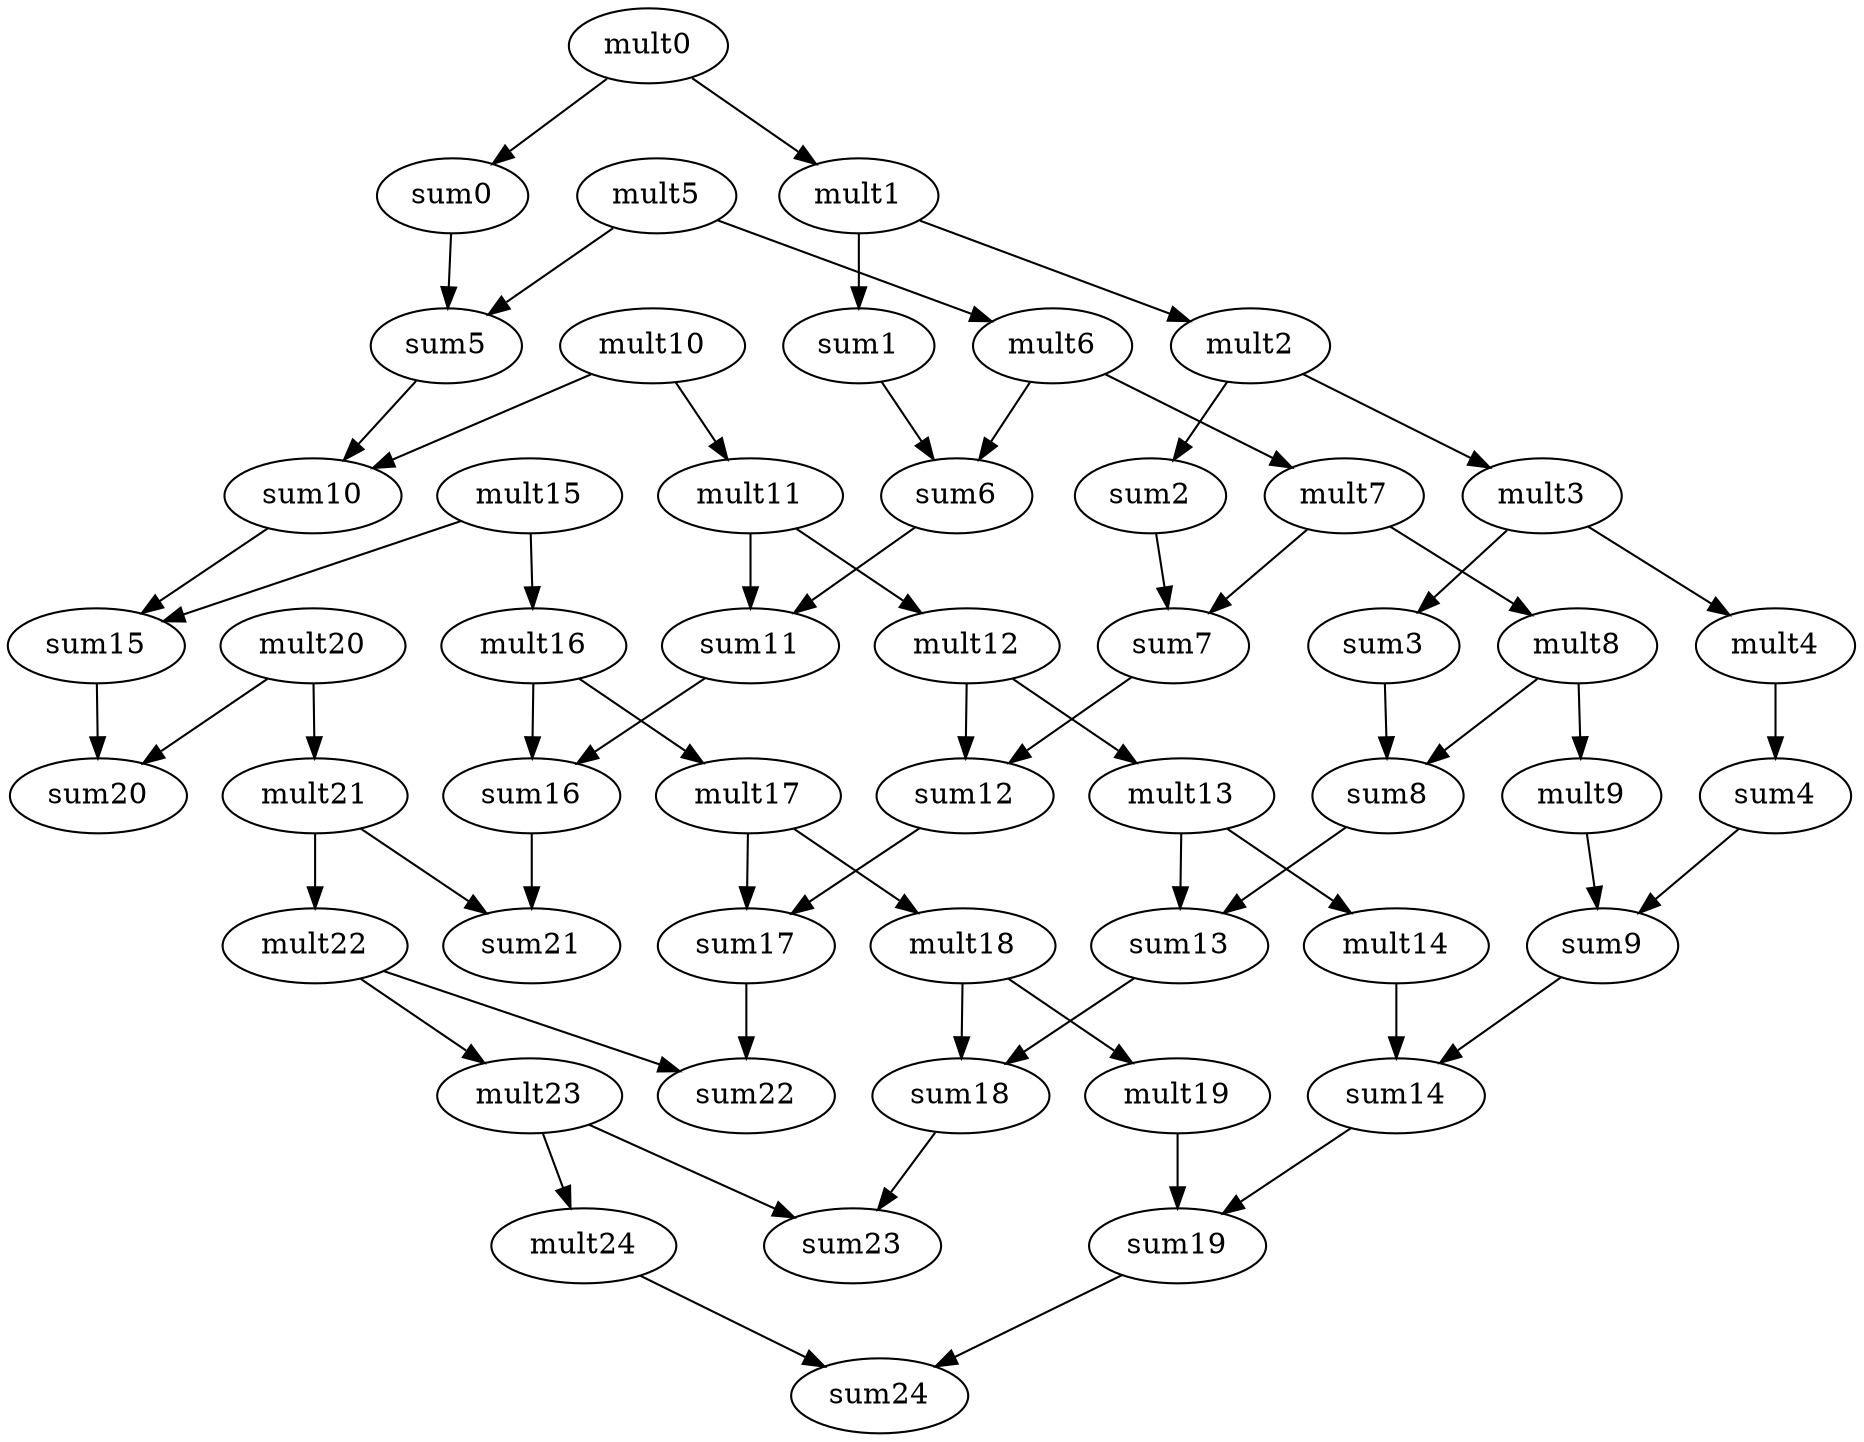 strict digraph  {
0 [label=mult0];
1 [label=sum0];
11 [label=sum5];
2 [label=mult1];
3 [label=sum1];
13 [label=sum6];
4 [label=mult2];
5 [label=sum2];
15 [label=sum7];
6 [label=mult3];
7 [label=sum3];
17 [label=sum8];
8 [label=mult4];
9 [label=sum4];
19 [label=sum9];
10 [label=mult5];
21 [label=sum10];
12 [label=mult6];
23 [label=sum11];
14 [label=mult7];
25 [label=sum12];
16 [label=mult8];
27 [label=sum13];
18 [label=mult9];
29 [label=sum14];
20 [label=mult10];
31 [label=sum15];
22 [label=mult11];
33 [label=sum16];
24 [label=mult12];
35 [label=sum17];
26 [label=mult13];
37 [label=sum18];
28 [label=mult14];
39 [label=sum19];
30 [label=mult15];
41 [label=sum20];
32 [label=mult16];
43 [label=sum21];
34 [label=mult17];
45 [label=sum22];
36 [label=mult18];
47 [label=sum23];
38 [label=mult19];
49 [label=sum24];
40 [label=mult20];
42 [label=mult21];
44 [label=mult22];
46 [label=mult23];
48 [label=mult24];
0 -> 1;
0 -> 2;
1 -> 11;
11 -> 21;
2 -> 3;
2 -> 4;
3 -> 13;
13 -> 23;
4 -> 5;
4 -> 6;
5 -> 15;
15 -> 25;
6 -> 7;
6 -> 8;
7 -> 17;
17 -> 27;
8 -> 9;
9 -> 19;
19 -> 29;
10 -> 11;
10 -> 12;
21 -> 31;
12 -> 13;
12 -> 14;
23 -> 33;
14 -> 15;
14 -> 16;
25 -> 35;
16 -> 17;
16 -> 18;
27 -> 37;
18 -> 19;
29 -> 39;
20 -> 21;
20 -> 22;
31 -> 41;
22 -> 23;
22 -> 24;
33 -> 43;
24 -> 25;
24 -> 26;
35 -> 45;
26 -> 27;
26 -> 28;
37 -> 47;
28 -> 29;
39 -> 49;
30 -> 31;
30 -> 32;
32 -> 33;
32 -> 34;
34 -> 35;
34 -> 36;
36 -> 37;
36 -> 38;
38 -> 39;
40 -> 41;
40 -> 42;
42 -> 43;
42 -> 44;
44 -> 45;
44 -> 46;
46 -> 47;
46 -> 48;
48 -> 49;
}

